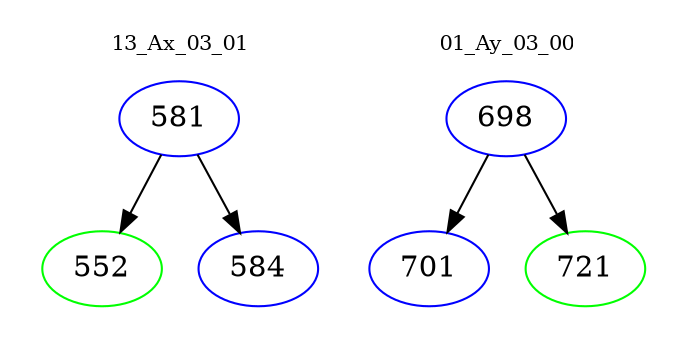 digraph{
subgraph cluster_0 {
color = white
label = "13_Ax_03_01";
fontsize=10;
T0_581 [label="581", color="blue"]
T0_581 -> T0_552 [color="black"]
T0_552 [label="552", color="green"]
T0_581 -> T0_584 [color="black"]
T0_584 [label="584", color="blue"]
}
subgraph cluster_1 {
color = white
label = "01_Ay_03_00";
fontsize=10;
T1_698 [label="698", color="blue"]
T1_698 -> T1_701 [color="black"]
T1_701 [label="701", color="blue"]
T1_698 -> T1_721 [color="black"]
T1_721 [label="721", color="green"]
}
}
